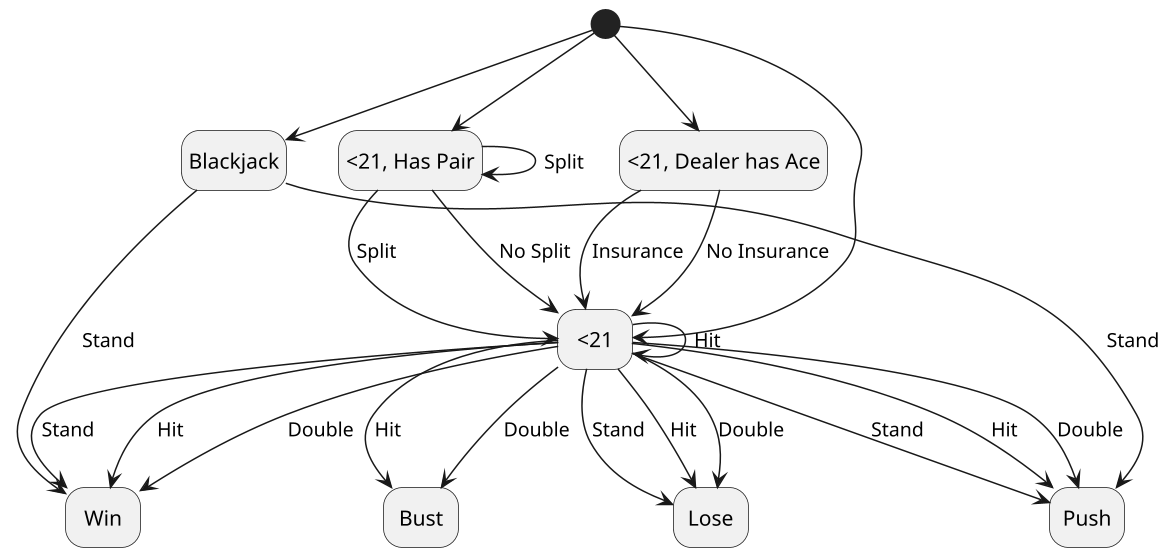 @startuml BlackjackMDP
scale 1.5

hide empty description

state "Blackjack" as S_blackjack
state "<21" as S_normal
state "<21, Has Pair" as S_pair
state "<21, Dealer has Ace" as S_insurance
state "Bust" as S_bust
state "Win" as S_win
state "Lose" as S_lose
state "Push" as S_push


' 定义动作 (可选，如果只是作为标签可以不定义为 action)
' action "Hit" as Action_Hit ' 如果 Action_Hit 只是一个标签，可以不定义为 action
[*] --> S_normal
[*] --> S_blackjack
[*] --> S_pair
[*] --> S_insurance
S_normal --> S_win : Stand
S_normal --> S_lose : Stand
S_normal --> S_push : Stand
S_normal --> S_bust : Hit
S_normal --> S_normal : Hit
S_normal --> S_win : Hit
S_normal --> S_lose : Hit
S_normal --> S_push : Hit
' Pair actions
S_pair --> S_normal : Split
S_pair --> S_normal : No Split
S_pair --> S_pair : Split
' Insurance actions
S_insurance --> S_normal : Insurance
S_insurance --> S_normal : No Insurance
' Double actions
S_normal --> S_win : Double
S_normal --> S_lose : Double
S_normal --> S_push : Double
S_normal --> S_bust : Double

S_blackjack --> S_win : Stand
S_blackjack --> S_push : Stand


@enduml
